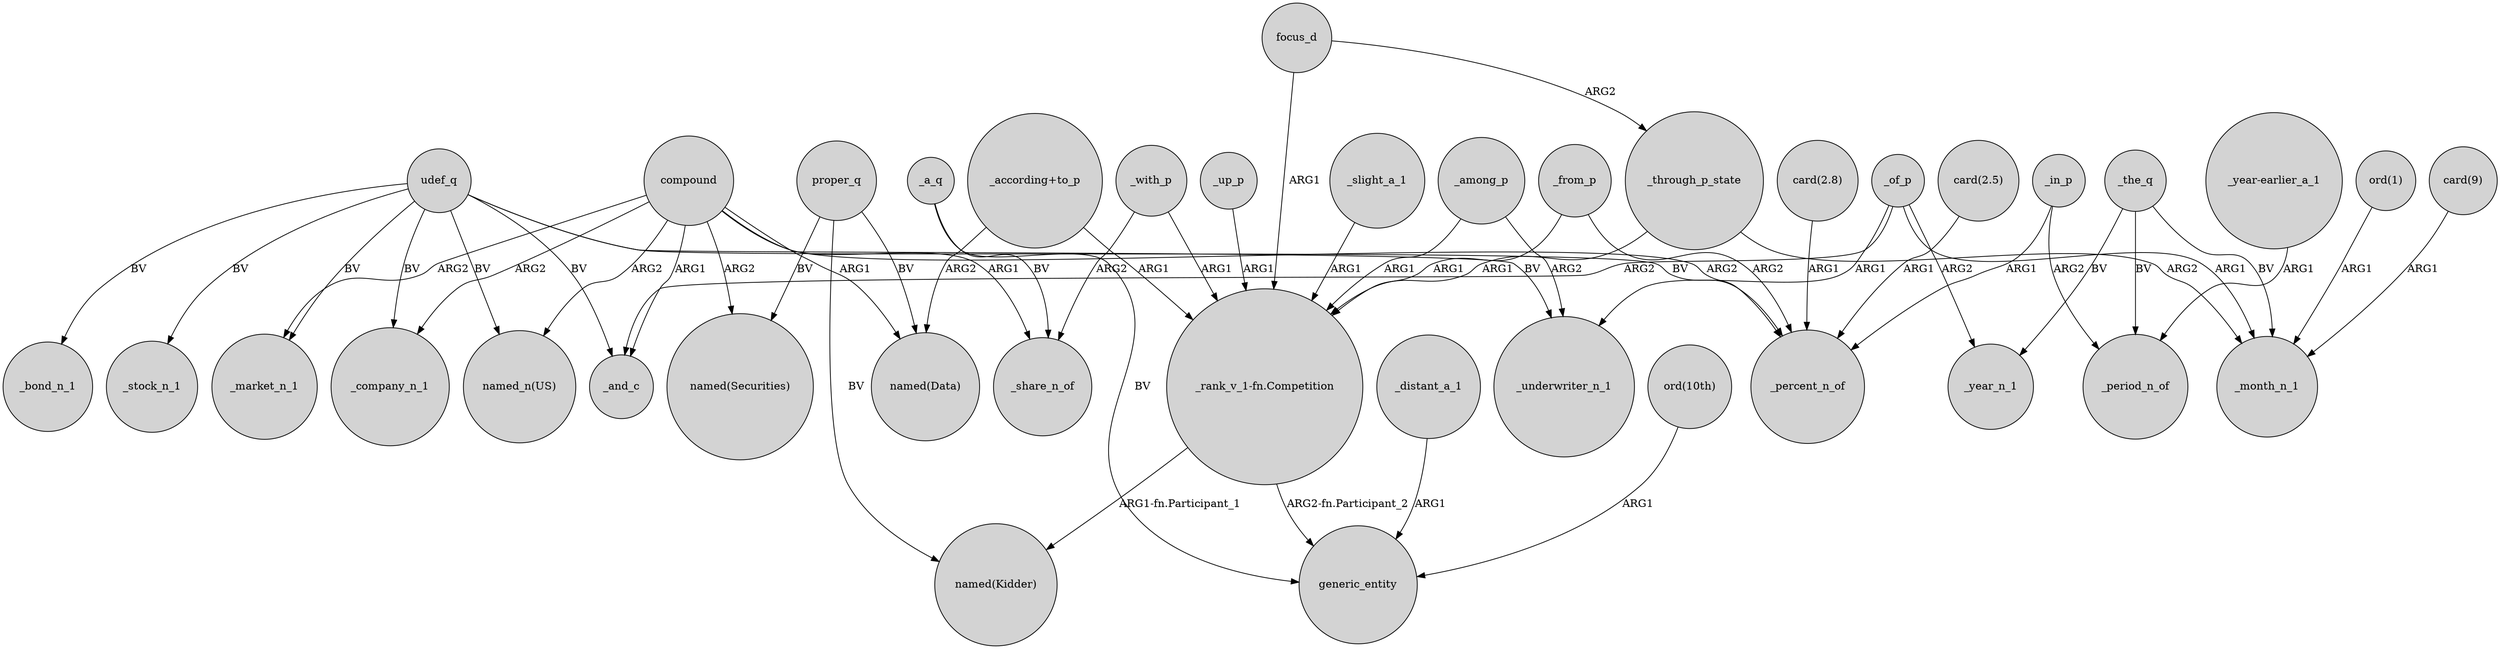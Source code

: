 digraph {
	node [shape=circle style=filled]
	"_according+to_p" -> "named(Data)" [label=ARG2]
	_among_p -> "_rank_v_1-fn.Competition" [label=ARG1]
	udef_q -> _market_n_1 [label=BV]
	compound -> _and_c [label=ARG1]
	_of_p -> _and_c [label=ARG2]
	"_rank_v_1-fn.Competition" -> generic_entity [label="ARG2-fn.Participant_2"]
	udef_q -> _bond_n_1 [label=BV]
	_through_p_state -> "_rank_v_1-fn.Competition" [label=ARG1]
	proper_q -> "named(Securities)" [label=BV]
	compound -> _company_n_1 [label=ARG2]
	"ord(1)" -> _month_n_1 [label=ARG1]
	compound -> _market_n_1 [label=ARG2]
	_with_p -> "_rank_v_1-fn.Competition" [label=ARG1]
	_of_p -> _year_n_1 [label=ARG2]
	_the_q -> _month_n_1 [label=BV]
	compound -> _share_n_of [label=ARG1]
	_in_p -> _period_n_of [label=ARG2]
	"_year-earlier_a_1" -> _period_n_of [label=ARG1]
	udef_q -> _company_n_1 [label=BV]
	_up_p -> "_rank_v_1-fn.Competition" [label=ARG1]
	_a_q -> _share_n_of [label=BV]
	proper_q -> "named(Data)" [label=BV]
	_from_p -> "_rank_v_1-fn.Competition" [label=ARG1]
	udef_q -> _and_c [label=BV]
	compound -> "named(Data)" [label=ARG1]
	"card(2.8)" -> _percent_n_of [label=ARG1]
	udef_q -> "named_n(US)" [label=BV]
	udef_q -> _stock_n_1 [label=BV]
	udef_q -> _underwriter_n_1 [label=BV]
	focus_d -> _through_p_state [label=ARG2]
	"ord(10th)" -> generic_entity [label=ARG1]
	_a_q -> generic_entity [label=BV]
	"card(2.5)" -> _percent_n_of [label=ARG1]
	_the_q -> _year_n_1 [label=BV]
	udef_q -> _percent_n_of [label=BV]
	compound -> "named(Securities)" [label=ARG2]
	compound -> _percent_n_of [label=ARG2]
	"_according+to_p" -> "_rank_v_1-fn.Competition" [label=ARG1]
	_of_p -> _month_n_1 [label=ARG1]
	_with_p -> _share_n_of [label=ARG2]
	_distant_a_1 -> generic_entity [label=ARG1]
	_among_p -> _underwriter_n_1 [label=ARG2]
	_of_p -> _underwriter_n_1 [label=ARG1]
	_from_p -> _percent_n_of [label=ARG2]
	_slight_a_1 -> "_rank_v_1-fn.Competition" [label=ARG1]
	_the_q -> _period_n_of [label=BV]
	"card(9)" -> _month_n_1 [label=ARG1]
	proper_q -> "named(Kidder)" [label=BV]
	compound -> "named_n(US)" [label=ARG2]
	_through_p_state -> _month_n_1 [label=ARG2]
	focus_d -> "_rank_v_1-fn.Competition" [label=ARG1]
	_in_p -> _percent_n_of [label=ARG1]
	"_rank_v_1-fn.Competition" -> "named(Kidder)" [label="ARG1-fn.Participant_1"]
}
